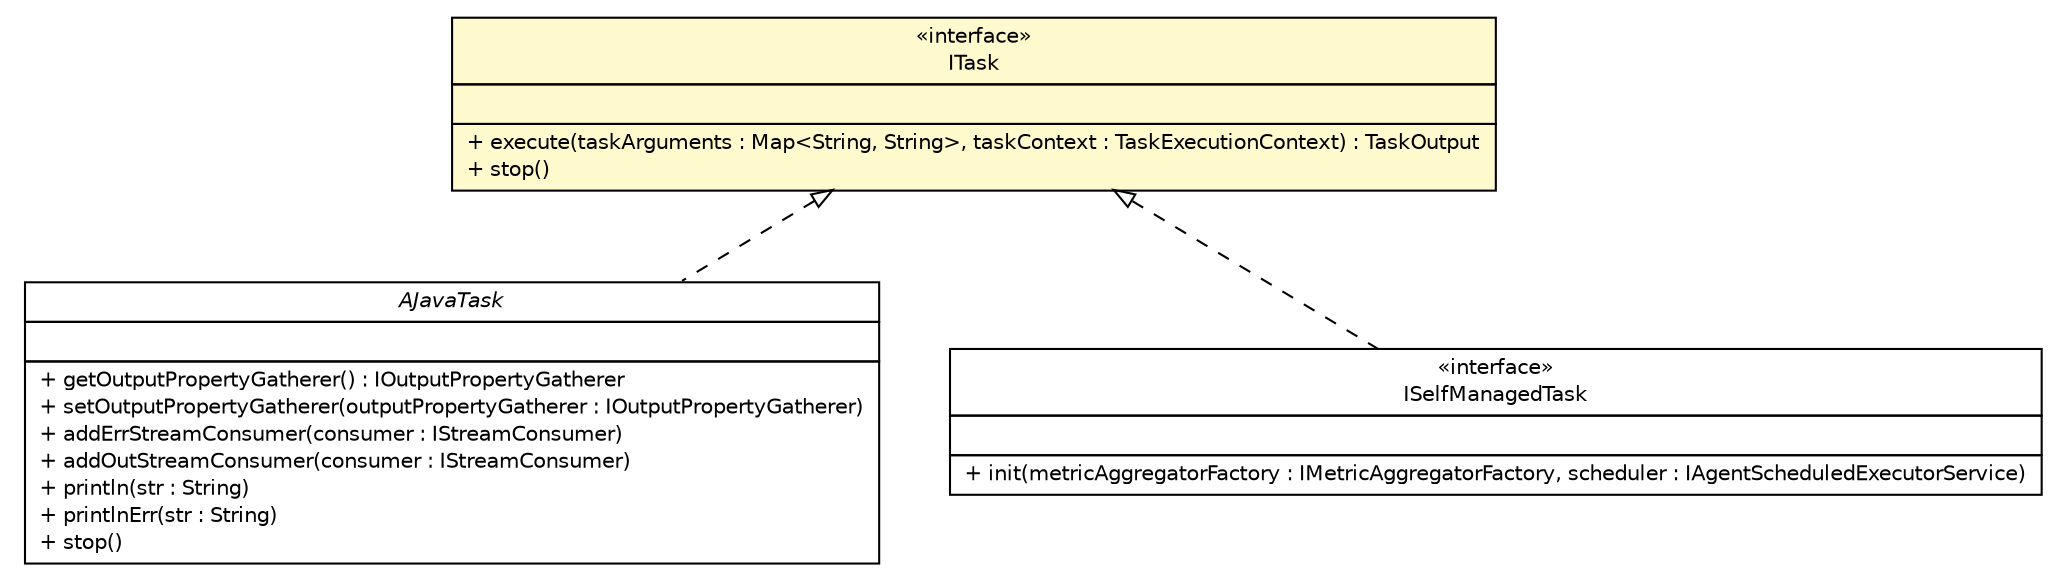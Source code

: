 #!/usr/local/bin/dot
#
# Class diagram 
# Generated by UMLGraph version 5.4 (http://www.umlgraph.org/)
#

digraph G {
	edge [fontname="Helvetica",fontsize=10,labelfontname="Helvetica",labelfontsize=10];
	node [fontname="Helvetica",fontsize=10,shape=plaintext];
	nodesep=0.25;
	ranksep=0.5;
	// com.singularity.ee.agent.systemagent.api.AJavaTask
	c142 [label=<<table title="com.singularity.ee.agent.systemagent.api.AJavaTask" border="0" cellborder="1" cellspacing="0" cellpadding="2" port="p" href="./AJavaTask.html">
		<tr><td><table border="0" cellspacing="0" cellpadding="1">
<tr><td align="center" balign="center"><font face="Helvetica-Oblique"> AJavaTask </font></td></tr>
		</table></td></tr>
		<tr><td><table border="0" cellspacing="0" cellpadding="1">
<tr><td align="left" balign="left">  </td></tr>
		</table></td></tr>
		<tr><td><table border="0" cellspacing="0" cellpadding="1">
<tr><td align="left" balign="left"> + getOutputPropertyGatherer() : IOutputPropertyGatherer </td></tr>
<tr><td align="left" balign="left"> + setOutputPropertyGatherer(outputPropertyGatherer : IOutputPropertyGatherer) </td></tr>
<tr><td align="left" balign="left"> + addErrStreamConsumer(consumer : IStreamConsumer) </td></tr>
<tr><td align="left" balign="left"> + addOutStreamConsumer(consumer : IStreamConsumer) </td></tr>
<tr><td align="left" balign="left"> + println(str : String) </td></tr>
<tr><td align="left" balign="left"> + printlnErr(str : String) </td></tr>
<tr><td align="left" balign="left"> + stop() </td></tr>
		</table></td></tr>
		</table>>, URL="./AJavaTask.html", fontname="Helvetica", fontcolor="black", fontsize=10.0];
	// com.singularity.ee.agent.systemagent.api.ISelfManagedTask
	c146 [label=<<table title="com.singularity.ee.agent.systemagent.api.ISelfManagedTask" border="0" cellborder="1" cellspacing="0" cellpadding="2" port="p" href="./ISelfManagedTask.html">
		<tr><td><table border="0" cellspacing="0" cellpadding="1">
<tr><td align="center" balign="center"> &#171;interface&#187; </td></tr>
<tr><td align="center" balign="center"> ISelfManagedTask </td></tr>
		</table></td></tr>
		<tr><td><table border="0" cellspacing="0" cellpadding="1">
<tr><td align="left" balign="left">  </td></tr>
		</table></td></tr>
		<tr><td><table border="0" cellspacing="0" cellpadding="1">
<tr><td align="left" balign="left"> + init(metricAggregatorFactory : IMetricAggregatorFactory, scheduler : IAgentScheduledExecutorService) </td></tr>
		</table></td></tr>
		</table>>, URL="./ISelfManagedTask.html", fontname="Helvetica", fontcolor="black", fontsize=10.0];
	// com.singularity.ee.agent.systemagent.api.ITask
	c148 [label=<<table title="com.singularity.ee.agent.systemagent.api.ITask" border="0" cellborder="1" cellspacing="0" cellpadding="2" port="p" bgcolor="lemonChiffon" href="./ITask.html">
		<tr><td><table border="0" cellspacing="0" cellpadding="1">
<tr><td align="center" balign="center"> &#171;interface&#187; </td></tr>
<tr><td align="center" balign="center"> ITask </td></tr>
		</table></td></tr>
		<tr><td><table border="0" cellspacing="0" cellpadding="1">
<tr><td align="left" balign="left">  </td></tr>
		</table></td></tr>
		<tr><td><table border="0" cellspacing="0" cellpadding="1">
<tr><td align="left" balign="left"> + execute(taskArguments : Map&lt;String, String&gt;, taskContext : TaskExecutionContext) : TaskOutput </td></tr>
<tr><td align="left" balign="left"> + stop() </td></tr>
		</table></td></tr>
		</table>>, URL="./ITask.html", fontname="Helvetica", fontcolor="black", fontsize=10.0];
	//com.singularity.ee.agent.systemagent.api.AJavaTask implements com.singularity.ee.agent.systemagent.api.ITask
	c148:p -> c142:p [dir=back,arrowtail=empty,style=dashed];
	//com.singularity.ee.agent.systemagent.api.ISelfManagedTask implements com.singularity.ee.agent.systemagent.api.ITask
	c148:p -> c146:p [dir=back,arrowtail=empty,style=dashed];
}

